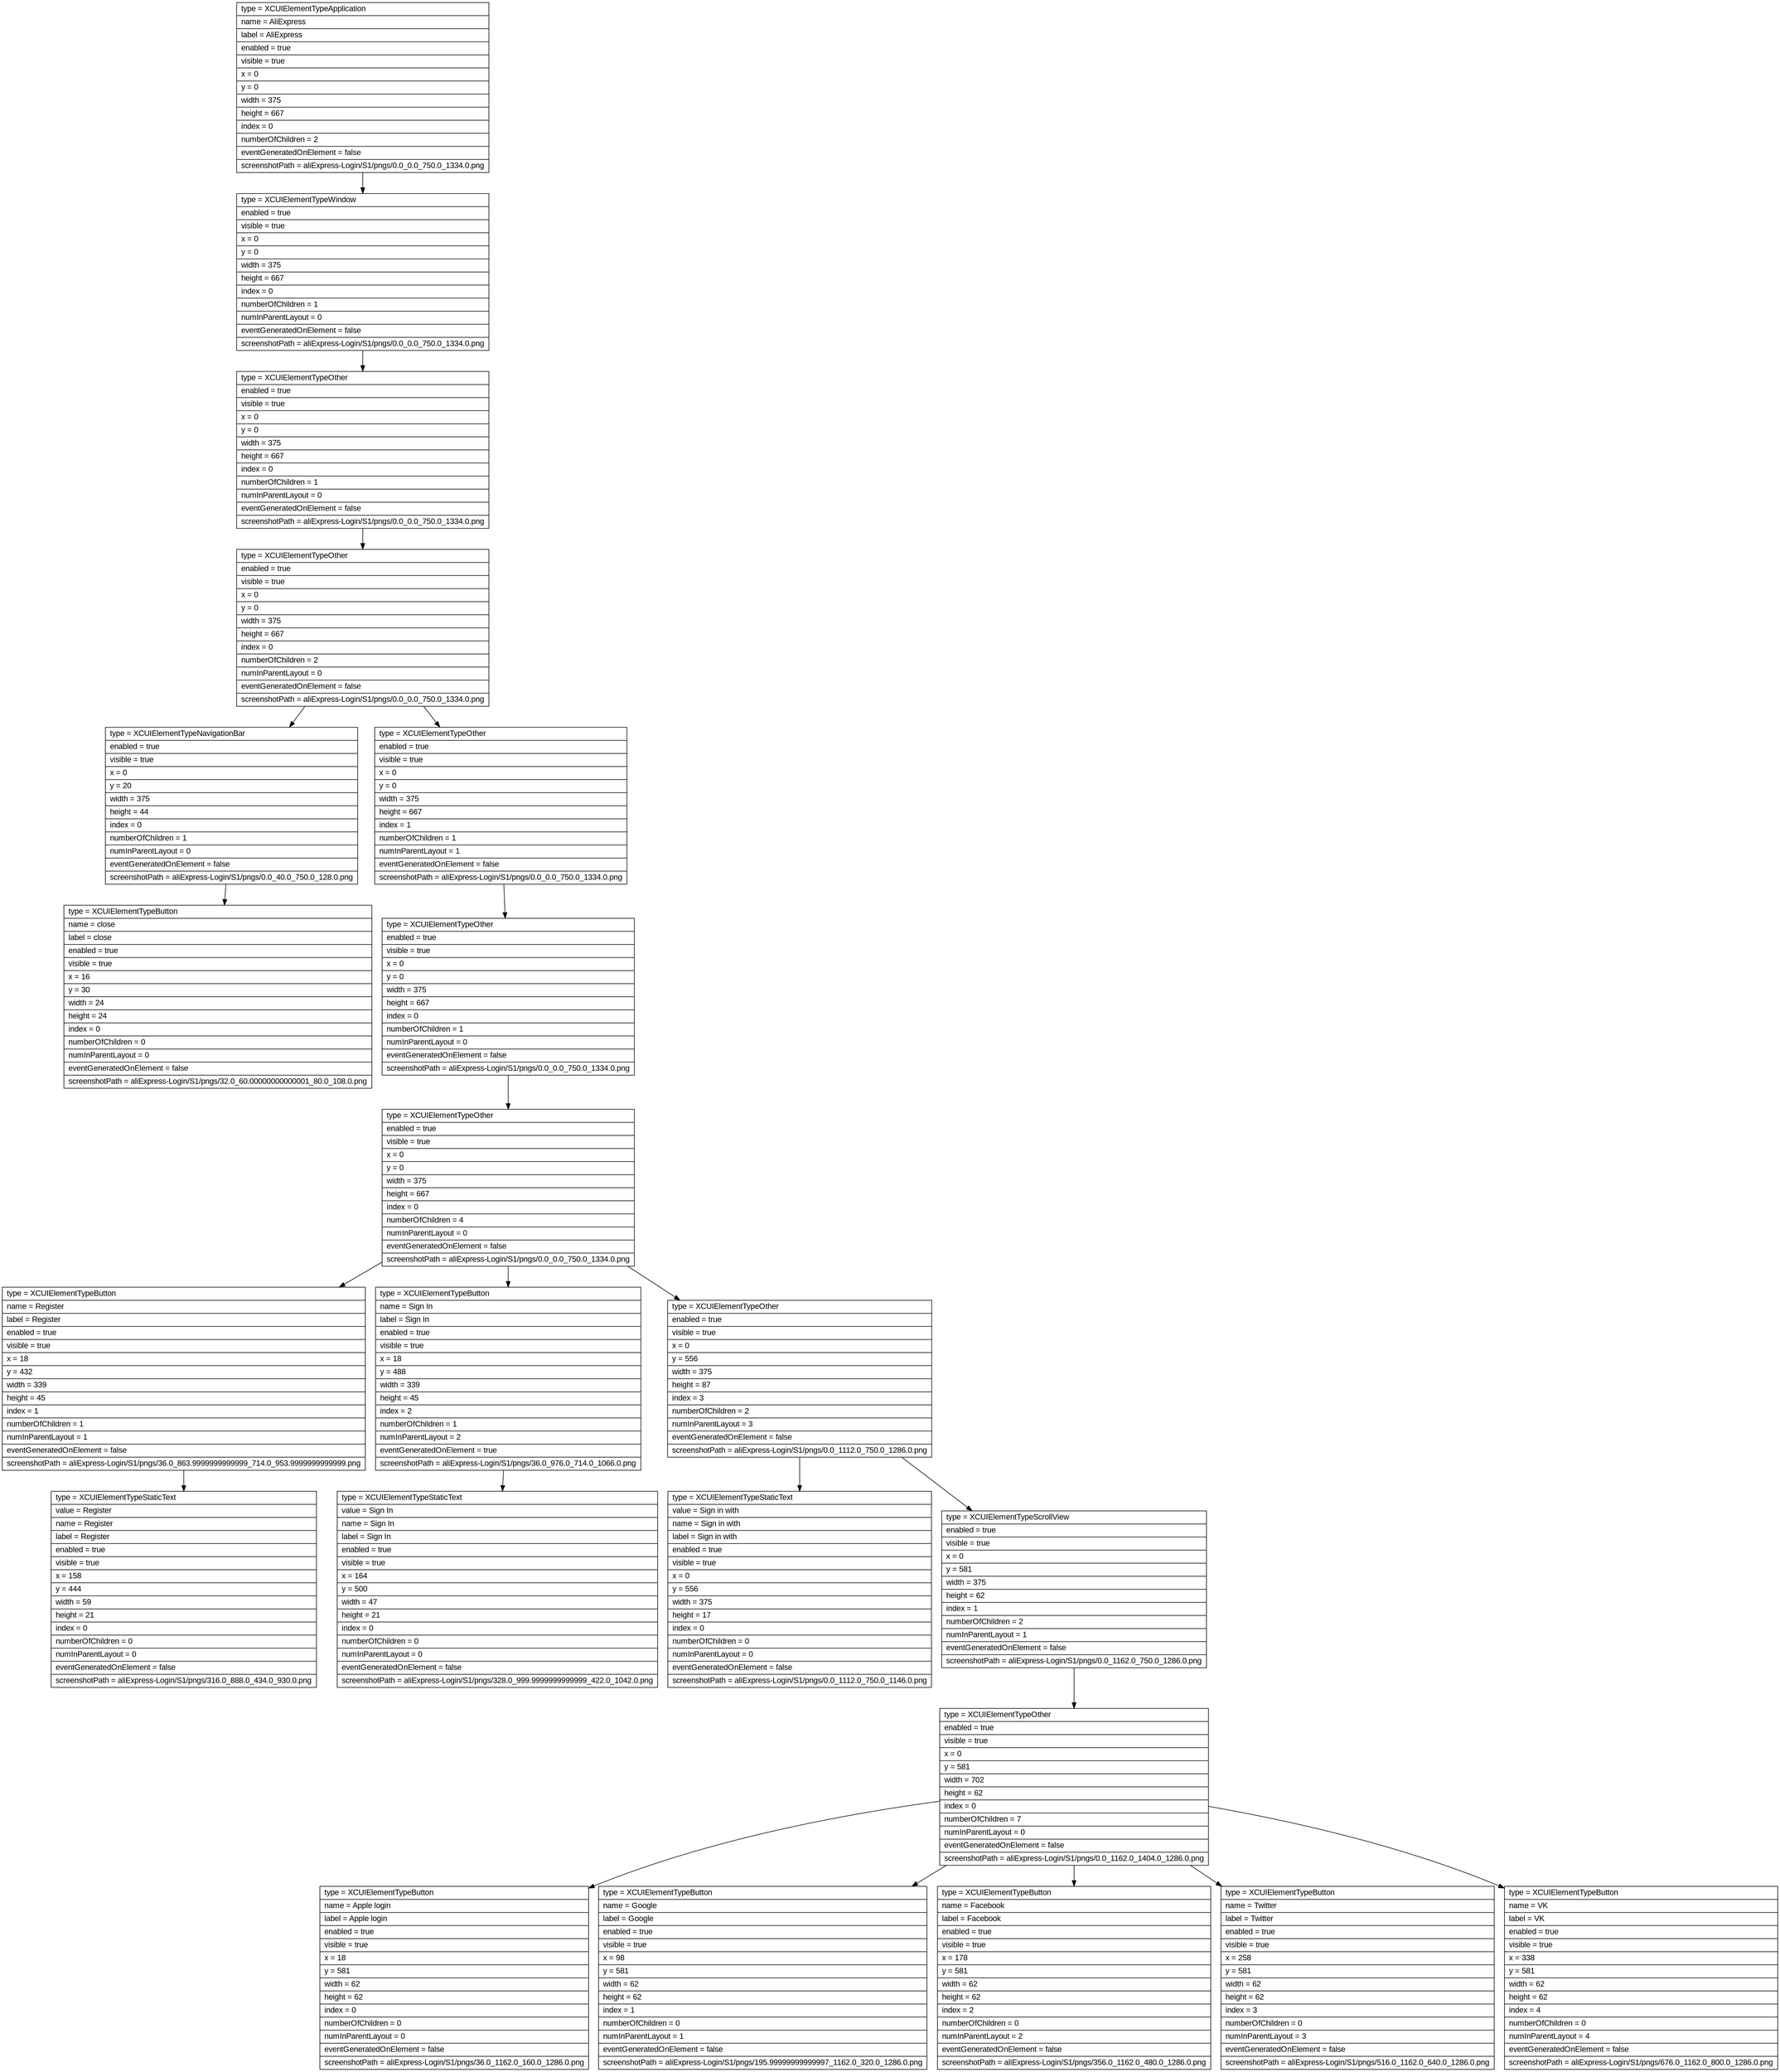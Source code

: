 digraph Layout {

	node [shape=record fontname=Arial];

	0	[label="{type = XCUIElementTypeApplication\l|name = AliExpress\l|label = AliExpress\l|enabled = true\l|visible = true\l|x = 0\l|y = 0\l|width = 375\l|height = 667\l|index = 0\l|numberOfChildren = 2\l|eventGeneratedOnElement = false \l|screenshotPath = aliExpress-Login/S1/pngs/0.0_0.0_750.0_1334.0.png\l}"]
	1	[label="{type = XCUIElementTypeWindow\l|enabled = true\l|visible = true\l|x = 0\l|y = 0\l|width = 375\l|height = 667\l|index = 0\l|numberOfChildren = 1\l|numInParentLayout = 0\l|eventGeneratedOnElement = false \l|screenshotPath = aliExpress-Login/S1/pngs/0.0_0.0_750.0_1334.0.png\l}"]
	2	[label="{type = XCUIElementTypeOther\l|enabled = true\l|visible = true\l|x = 0\l|y = 0\l|width = 375\l|height = 667\l|index = 0\l|numberOfChildren = 1\l|numInParentLayout = 0\l|eventGeneratedOnElement = false \l|screenshotPath = aliExpress-Login/S1/pngs/0.0_0.0_750.0_1334.0.png\l}"]
	3	[label="{type = XCUIElementTypeOther\l|enabled = true\l|visible = true\l|x = 0\l|y = 0\l|width = 375\l|height = 667\l|index = 0\l|numberOfChildren = 2\l|numInParentLayout = 0\l|eventGeneratedOnElement = false \l|screenshotPath = aliExpress-Login/S1/pngs/0.0_0.0_750.0_1334.0.png\l}"]
	4	[label="{type = XCUIElementTypeNavigationBar\l|enabled = true\l|visible = true\l|x = 0\l|y = 20\l|width = 375\l|height = 44\l|index = 0\l|numberOfChildren = 1\l|numInParentLayout = 0\l|eventGeneratedOnElement = false \l|screenshotPath = aliExpress-Login/S1/pngs/0.0_40.0_750.0_128.0.png\l}"]
	5	[label="{type = XCUIElementTypeOther\l|enabled = true\l|visible = true\l|x = 0\l|y = 0\l|width = 375\l|height = 667\l|index = 1\l|numberOfChildren = 1\l|numInParentLayout = 1\l|eventGeneratedOnElement = false \l|screenshotPath = aliExpress-Login/S1/pngs/0.0_0.0_750.0_1334.0.png\l}"]
	6	[label="{type = XCUIElementTypeButton\l|name = close\l|label = close\l|enabled = true\l|visible = true\l|x = 16\l|y = 30\l|width = 24\l|height = 24\l|index = 0\l|numberOfChildren = 0\l|numInParentLayout = 0\l|eventGeneratedOnElement = false \l|screenshotPath = aliExpress-Login/S1/pngs/32.0_60.00000000000001_80.0_108.0.png\l}"]
	7	[label="{type = XCUIElementTypeOther\l|enabled = true\l|visible = true\l|x = 0\l|y = 0\l|width = 375\l|height = 667\l|index = 0\l|numberOfChildren = 1\l|numInParentLayout = 0\l|eventGeneratedOnElement = false \l|screenshotPath = aliExpress-Login/S1/pngs/0.0_0.0_750.0_1334.0.png\l}"]
	8	[label="{type = XCUIElementTypeOther\l|enabled = true\l|visible = true\l|x = 0\l|y = 0\l|width = 375\l|height = 667\l|index = 0\l|numberOfChildren = 4\l|numInParentLayout = 0\l|eventGeneratedOnElement = false \l|screenshotPath = aliExpress-Login/S1/pngs/0.0_0.0_750.0_1334.0.png\l}"]
	9	[label="{type = XCUIElementTypeButton\l|name = Register\l|label = Register\l|enabled = true\l|visible = true\l|x = 18\l|y = 432\l|width = 339\l|height = 45\l|index = 1\l|numberOfChildren = 1\l|numInParentLayout = 1\l|eventGeneratedOnElement = false \l|screenshotPath = aliExpress-Login/S1/pngs/36.0_863.9999999999999_714.0_953.9999999999999.png\l}"]
	10	[label="{type = XCUIElementTypeButton\l|name = Sign In\l|label = Sign In\l|enabled = true\l|visible = true\l|x = 18\l|y = 488\l|width = 339\l|height = 45\l|index = 2\l|numberOfChildren = 1\l|numInParentLayout = 2\l|eventGeneratedOnElement = true \l|screenshotPath = aliExpress-Login/S1/pngs/36.0_976.0_714.0_1066.0.png\l}"]
	11	[label="{type = XCUIElementTypeOther\l|enabled = true\l|visible = true\l|x = 0\l|y = 556\l|width = 375\l|height = 87\l|index = 3\l|numberOfChildren = 2\l|numInParentLayout = 3\l|eventGeneratedOnElement = false \l|screenshotPath = aliExpress-Login/S1/pngs/0.0_1112.0_750.0_1286.0.png\l}"]
	12	[label="{type = XCUIElementTypeStaticText\l|value = Register\l|name = Register\l|label = Register\l|enabled = true\l|visible = true\l|x = 158\l|y = 444\l|width = 59\l|height = 21\l|index = 0\l|numberOfChildren = 0\l|numInParentLayout = 0\l|eventGeneratedOnElement = false \l|screenshotPath = aliExpress-Login/S1/pngs/316.0_888.0_434.0_930.0.png\l}"]
	13	[label="{type = XCUIElementTypeStaticText\l|value = Sign In\l|name = Sign In\l|label = Sign In\l|enabled = true\l|visible = true\l|x = 164\l|y = 500\l|width = 47\l|height = 21\l|index = 0\l|numberOfChildren = 0\l|numInParentLayout = 0\l|eventGeneratedOnElement = false \l|screenshotPath = aliExpress-Login/S1/pngs/328.0_999.9999999999999_422.0_1042.0.png\l}"]
	14	[label="{type = XCUIElementTypeStaticText\l|value = Sign in with\l|name = Sign in with\l|label = Sign in with\l|enabled = true\l|visible = true\l|x = 0\l|y = 556\l|width = 375\l|height = 17\l|index = 0\l|numberOfChildren = 0\l|numInParentLayout = 0\l|eventGeneratedOnElement = false \l|screenshotPath = aliExpress-Login/S1/pngs/0.0_1112.0_750.0_1146.0.png\l}"]
	15	[label="{type = XCUIElementTypeScrollView\l|enabled = true\l|visible = true\l|x = 0\l|y = 581\l|width = 375\l|height = 62\l|index = 1\l|numberOfChildren = 2\l|numInParentLayout = 1\l|eventGeneratedOnElement = false \l|screenshotPath = aliExpress-Login/S1/pngs/0.0_1162.0_750.0_1286.0.png\l}"]
	16	[label="{type = XCUIElementTypeOther\l|enabled = true\l|visible = true\l|x = 0\l|y = 581\l|width = 702\l|height = 62\l|index = 0\l|numberOfChildren = 7\l|numInParentLayout = 0\l|eventGeneratedOnElement = false \l|screenshotPath = aliExpress-Login/S1/pngs/0.0_1162.0_1404.0_1286.0.png\l}"]
	17	[label="{type = XCUIElementTypeButton\l|name = Apple login\l|label = Apple login\l|enabled = true\l|visible = true\l|x = 18\l|y = 581\l|width = 62\l|height = 62\l|index = 0\l|numberOfChildren = 0\l|numInParentLayout = 0\l|eventGeneratedOnElement = false \l|screenshotPath = aliExpress-Login/S1/pngs/36.0_1162.0_160.0_1286.0.png\l}"]
	18	[label="{type = XCUIElementTypeButton\l|name = Google\l|label = Google\l|enabled = true\l|visible = true\l|x = 98\l|y = 581\l|width = 62\l|height = 62\l|index = 1\l|numberOfChildren = 0\l|numInParentLayout = 1\l|eventGeneratedOnElement = false \l|screenshotPath = aliExpress-Login/S1/pngs/195.99999999999997_1162.0_320.0_1286.0.png\l}"]
	19	[label="{type = XCUIElementTypeButton\l|name = Facebook\l|label = Facebook\l|enabled = true\l|visible = true\l|x = 178\l|y = 581\l|width = 62\l|height = 62\l|index = 2\l|numberOfChildren = 0\l|numInParentLayout = 2\l|eventGeneratedOnElement = false \l|screenshotPath = aliExpress-Login/S1/pngs/356.0_1162.0_480.0_1286.0.png\l}"]
	20	[label="{type = XCUIElementTypeButton\l|name = Twitter\l|label = Twitter\l|enabled = true\l|visible = true\l|x = 258\l|y = 581\l|width = 62\l|height = 62\l|index = 3\l|numberOfChildren = 0\l|numInParentLayout = 3\l|eventGeneratedOnElement = false \l|screenshotPath = aliExpress-Login/S1/pngs/516.0_1162.0_640.0_1286.0.png\l}"]
	21	[label="{type = XCUIElementTypeButton\l|name = VK\l|label = VK\l|enabled = true\l|visible = true\l|x = 338\l|y = 581\l|width = 62\l|height = 62\l|index = 4\l|numberOfChildren = 0\l|numInParentLayout = 4\l|eventGeneratedOnElement = false \l|screenshotPath = aliExpress-Login/S1/pngs/676.0_1162.0_800.0_1286.0.png\l}"]


	0 -> 1
	1 -> 2
	2 -> 3
	3 -> 4
	3 -> 5
	4 -> 6
	5 -> 7
	7 -> 8
	8 -> 9
	8 -> 10
	8 -> 11
	9 -> 12
	10 -> 13
	11 -> 14
	11 -> 15
	15 -> 16
	16 -> 17
	16 -> 18
	16 -> 19
	16 -> 20
	16 -> 21


}